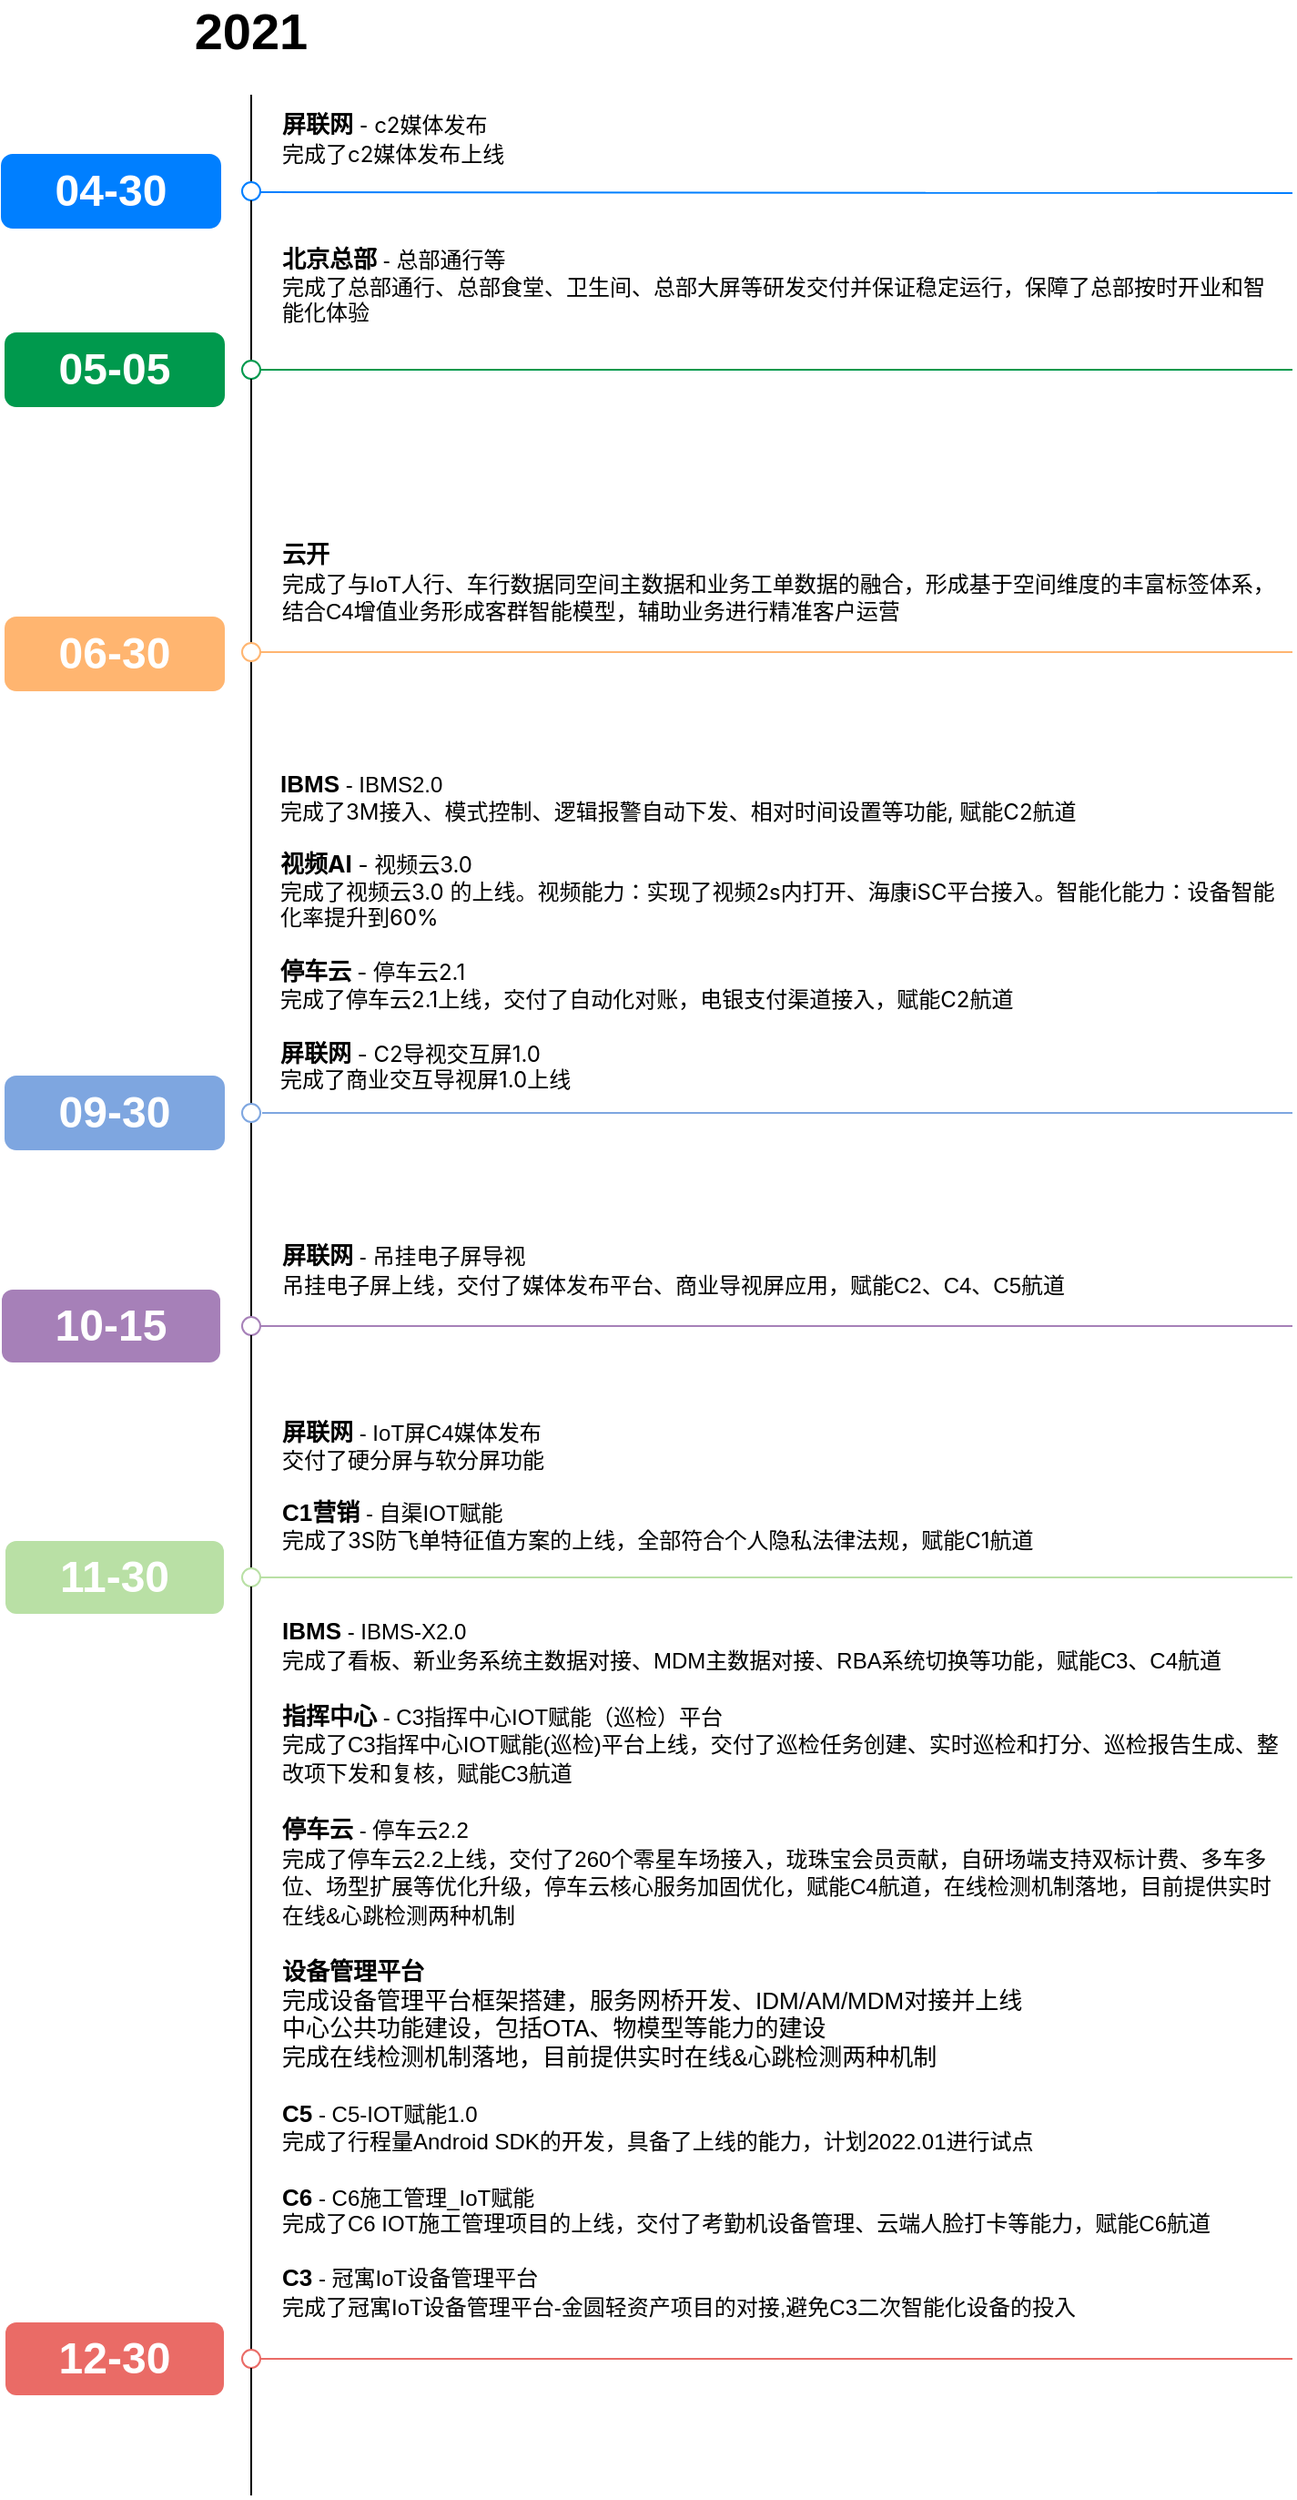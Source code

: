 <mxfile version="16.1.0" type="github">
  <diagram id="bJKuH6u3PxKtflrpn7vO" name="Page-1">
    <mxGraphModel dx="1298" dy="1234" grid="0" gridSize="10" guides="1" tooltips="1" connect="1" arrows="1" fold="1" page="0" pageScale="1" pageWidth="1169" pageHeight="827" math="0" shadow="0">
      <root>
        <mxCell id="0" />
        <mxCell id="1" parent="0" />
        <mxCell id="dGP_ohPCxXcqImTPzsH3-38" value="" style="endArrow=none;html=1;rounded=0;startArrow=none;" edge="1" parent="1" source="dGP_ohPCxXcqImTPzsH3-20" target="dGP_ohPCxXcqImTPzsH3-12">
          <mxGeometry width="50" height="50" relative="1" as="geometry">
            <mxPoint x="397" y="1224" as="sourcePoint" />
            <mxPoint x="397" y="62" as="targetPoint" />
          </mxGeometry>
        </mxCell>
        <mxCell id="dGP_ohPCxXcqImTPzsH3-1" value="" style="endArrow=none;html=1;rounded=0;startArrow=none;" edge="1" parent="1" source="dGP_ohPCxXcqImTPzsH3-2">
          <mxGeometry width="50" height="50" relative="1" as="geometry">
            <mxPoint x="397" y="131" as="sourcePoint" />
            <mxPoint x="397" y="-94" as="targetPoint" />
          </mxGeometry>
        </mxCell>
        <mxCell id="dGP_ohPCxXcqImTPzsH3-2" value="" style="ellipse;whiteSpace=wrap;html=1;aspect=fixed;strokeColor=#007FFF;" vertex="1" parent="1">
          <mxGeometry x="392" y="-46" width="10" height="10" as="geometry" />
        </mxCell>
        <mxCell id="dGP_ohPCxXcqImTPzsH3-3" value="" style="endArrow=none;html=1;rounded=0;startArrow=none;" edge="1" parent="1" source="dGP_ohPCxXcqImTPzsH3-7" target="dGP_ohPCxXcqImTPzsH3-2">
          <mxGeometry width="50" height="50" relative="1" as="geometry">
            <mxPoint x="397" y="328" as="sourcePoint" />
            <mxPoint x="397" y="128" as="targetPoint" />
          </mxGeometry>
        </mxCell>
        <mxCell id="dGP_ohPCxXcqImTPzsH3-4" value="" style="endArrow=none;html=1;rounded=0;fillColor=#1ba1e2;strokeColor=#007FFF;" edge="1" parent="1">
          <mxGeometry width="50" height="50" relative="1" as="geometry">
            <mxPoint x="402" y="-40.5" as="sourcePoint" />
            <mxPoint x="969" y="-40" as="targetPoint" />
          </mxGeometry>
        </mxCell>
        <mxCell id="dGP_ohPCxXcqImTPzsH3-5" value="&lt;font style=&quot;font-size: 24px&quot;&gt;04-30&lt;/font&gt;" style="rounded=1;whiteSpace=wrap;html=1;fontSize=24;fontStyle=1;fillColor=#007FFF;fontColor=#ffffff;strokeColor=#007FFF;" vertex="1" parent="1">
          <mxGeometry x="260" y="-61" width="120" height="40" as="geometry" />
        </mxCell>
        <mxCell id="dGP_ohPCxXcqImTPzsH3-6" value="&lt;font style=&quot;font-size: 13px&quot;&gt;&lt;b&gt;屏联网&lt;/b&gt; -&amp;nbsp;&lt;span style=&quot;font-size: 12px ; font-family: &amp;#34;larkhacksafarifont&amp;#34; , &amp;#34;larkemojifont&amp;#34; , &amp;#34;larkchinesequote&amp;#34; , &amp;#34;blinkmacsystemfont&amp;#34; , &amp;#34;helvetica neue&amp;#34; , &amp;#34;arial&amp;#34; , &amp;#34;segoe ui&amp;#34; , &amp;#34;pingfang sc&amp;#34; , &amp;#34;microsoft yahei&amp;#34; , &amp;#34;hiragino sans gb&amp;#34; , sans-serif , &amp;#34;apple color emoji&amp;#34; , &amp;#34;segoe ui emoji&amp;#34; , &amp;#34;segoe ui symbol&amp;#34; , &amp;#34;noto color emoji&amp;#34;&quot;&gt;c2媒体发布&lt;br&gt;&lt;/span&gt;&lt;span style=&quot;font-family: &amp;#34;larkhacksafarifont&amp;#34; , &amp;#34;larkemojifont&amp;#34; , &amp;#34;larkchinesequote&amp;#34; , &amp;#34;blinkmacsystemfont&amp;#34; , &amp;#34;helvetica neue&amp;#34; , &amp;#34;arial&amp;#34; , &amp;#34;segoe ui&amp;#34; , &amp;#34;pingfang sc&amp;#34; , &amp;#34;microsoft yahei&amp;#34; , &amp;#34;hiragino sans gb&amp;#34; , sans-serif , &amp;#34;apple color emoji&amp;#34; , &amp;#34;segoe ui emoji&amp;#34; , &amp;#34;segoe ui symbol&amp;#34; , &amp;#34;noto color emoji&amp;#34; ; font-size: 12px&quot;&gt;完成了c2媒体发布上线&lt;/span&gt;&lt;span style=&quot;font-size: 12px ; font-family: &amp;#34;larkhacksafarifont&amp;#34; , &amp;#34;larkemojifont&amp;#34; , &amp;#34;larkchinesequote&amp;#34; , &amp;#34;blinkmacsystemfont&amp;#34; , &amp;#34;helvetica neue&amp;#34; , &amp;#34;arial&amp;#34; , &amp;#34;segoe ui&amp;#34; , &amp;#34;pingfang sc&amp;#34; , &amp;#34;microsoft yahei&amp;#34; , &amp;#34;hiragino sans gb&amp;#34; , sans-serif , &amp;#34;apple color emoji&amp;#34; , &amp;#34;segoe ui emoji&amp;#34; , &amp;#34;segoe ui symbol&amp;#34; , &amp;#34;noto color emoji&amp;#34;&quot;&gt;&lt;br&gt;&lt;/span&gt;&lt;/font&gt;" style="text;html=1;strokeColor=none;fillColor=none;align=left;verticalAlign=top;whiteSpace=wrap;rounded=0;" vertex="1" parent="1">
          <mxGeometry x="412" y="-92" width="290" height="40" as="geometry" />
        </mxCell>
        <mxCell id="dGP_ohPCxXcqImTPzsH3-7" value="" style="ellipse;whiteSpace=wrap;html=1;aspect=fixed;strokeColor=#00994D;" vertex="1" parent="1">
          <mxGeometry x="392" y="52" width="10" height="10" as="geometry" />
        </mxCell>
        <mxCell id="dGP_ohPCxXcqImTPzsH3-8" value="" style="endArrow=none;html=1;rounded=0;startArrow=none;" edge="1" parent="1" target="dGP_ohPCxXcqImTPzsH3-7" source="dGP_ohPCxXcqImTPzsH3-12">
          <mxGeometry width="50" height="50" relative="1" as="geometry">
            <mxPoint x="397" y="1224" as="sourcePoint" />
            <mxPoint x="397" y="161" as="targetPoint" />
          </mxGeometry>
        </mxCell>
        <mxCell id="dGP_ohPCxXcqImTPzsH3-9" value="" style="endArrow=none;html=1;rounded=0;strokeColor=#00994D;" edge="1" parent="1">
          <mxGeometry width="50" height="50" relative="1" as="geometry">
            <mxPoint x="402" y="57" as="sourcePoint" />
            <mxPoint x="969" y="57" as="targetPoint" />
          </mxGeometry>
        </mxCell>
        <mxCell id="dGP_ohPCxXcqImTPzsH3-10" value="05-05" style="rounded=1;whiteSpace=wrap;html=1;fontSize=24;fontStyle=1;strokeColor=#00994D;fillColor=#00994D;fontColor=#FFFFFF;" vertex="1" parent="1">
          <mxGeometry x="262" y="37" width="120" height="40" as="geometry" />
        </mxCell>
        <mxCell id="dGP_ohPCxXcqImTPzsH3-11" value="&lt;font style=&quot;font-size: 12px&quot;&gt;&lt;b style=&quot;font-size: 13px&quot;&gt;北京总部&lt;/b&gt;&lt;font style=&quot;font-size: 12px&quot;&gt; - &lt;font style=&quot;font-size: 12px&quot;&gt;总部通行等&lt;/font&gt;&lt;br&gt;&lt;/font&gt;&lt;/font&gt;&lt;div id=&quot;_rWEobG3h&quot; class=&quot;editor-block text-block block-align-center hover focused&quot;&gt;&lt;div class=&quot;block-content text-element&quot;&gt;&lt;span class=&quot;&quot; style=&quot;font-family: &amp;#34;larkhacksafarifont&amp;#34; , &amp;#34;larkemojifont&amp;#34; , &amp;#34;larkchinesequote&amp;#34; , &amp;#34;blinkmacsystemfont&amp;#34; , &amp;#34;helvetica neue&amp;#34; , &amp;#34;arial&amp;#34; , &amp;#34;segoe ui&amp;#34; , &amp;#34;pingfang sc&amp;#34; , &amp;#34;microsoft yahei&amp;#34; , &amp;#34;hiragino sans gb&amp;#34; , sans-serif , &amp;#34;apple color emoji&amp;#34; , &amp;#34;segoe ui emoji&amp;#34; , &amp;#34;segoe ui symbol&amp;#34; , &amp;#34;noto color emoji&amp;#34;&quot;&gt;&lt;font style=&quot;font-size: 12px&quot;&gt;&lt;div id=&quot;_omE1CHAQ&quot; class=&quot;editor-block text-block focused hover&quot;&gt;&lt;div class=&quot;block-content text-element&quot;&gt;&lt;span&gt;完成了总部通行、总部食堂、卫生间、总部大屏等研发交付并保证稳定运行，保障了总部按时开业和智能化体验&lt;/span&gt;&lt;br&gt;&lt;/div&gt;&lt;/div&gt;&lt;/font&gt;&lt;/span&gt;&lt;/div&gt;&lt;/div&gt;" style="text;html=1;strokeColor=none;fillColor=none;align=left;verticalAlign=top;whiteSpace=wrap;rounded=0;" vertex="1" parent="1">
          <mxGeometry x="412" y="-18" width="551" height="70" as="geometry" />
        </mxCell>
        <mxCell id="dGP_ohPCxXcqImTPzsH3-13" value="" style="endArrow=none;html=1;rounded=0;entryX=0;entryY=0.5;entryDx=0;entryDy=0;strokeColor=#FFB570;" edge="1" parent="1" target="dGP_ohPCxXcqImTPzsH3-12">
          <mxGeometry width="50" height="50" relative="1" as="geometry">
            <mxPoint x="969" y="212" as="sourcePoint" />
            <mxPoint x="377" y="276" as="targetPoint" />
          </mxGeometry>
        </mxCell>
        <mxCell id="dGP_ohPCxXcqImTPzsH3-14" value="06-30" style="rounded=1;whiteSpace=wrap;html=1;fontSize=24;fontStyle=1;strokeColor=#FFB570;fillColor=#FFB570;fontColor=#FFFFFF;" vertex="1" parent="1">
          <mxGeometry x="262" y="193" width="120" height="40" as="geometry" />
        </mxCell>
        <mxCell id="dGP_ohPCxXcqImTPzsH3-15" value="&lt;font style=&quot;font-size: 13px&quot;&gt;&lt;b&gt;云开&lt;br&gt;&lt;/b&gt;&lt;div id=&quot;_cfNobIR1&quot; class=&quot;editor-block text-block focused hover&quot;&gt;&lt;div class=&quot;block-content text-element&quot;&gt;&lt;span class=&quot;&quot; style=&quot;font-size: 12px&quot;&gt;完成了与IoT人行、车行数据同空间主数据和业务工单数据的融合，形成基于空间维度的丰富标签体系，结合C4增值业务形成客群智能模型，辅助业务进行精准客户运营&lt;/span&gt;&lt;/div&gt;&lt;/div&gt;&lt;/font&gt;" style="text;html=1;strokeColor=none;fillColor=none;align=left;verticalAlign=top;whiteSpace=wrap;rounded=0;" vertex="1" parent="1">
          <mxGeometry x="412" y="144" width="553" height="57" as="geometry" />
        </mxCell>
        <mxCell id="dGP_ohPCxXcqImTPzsH3-16" value="" style="ellipse;whiteSpace=wrap;html=1;aspect=fixed;strokeColor=#7EA6E0;" vertex="1" parent="1">
          <mxGeometry x="392" y="460" width="10" height="10" as="geometry" />
        </mxCell>
        <mxCell id="dGP_ohPCxXcqImTPzsH3-17" value="" style="endArrow=none;html=1;rounded=0;strokeColor=#7EA6E0;" edge="1" parent="1">
          <mxGeometry width="50" height="50" relative="1" as="geometry">
            <mxPoint x="403" y="465" as="sourcePoint" />
            <mxPoint x="969" y="465" as="targetPoint" />
          </mxGeometry>
        </mxCell>
        <mxCell id="dGP_ohPCxXcqImTPzsH3-18" value="09-30" style="rounded=1;whiteSpace=wrap;html=1;fontSize=24;fontStyle=1;strokeColor=#7EA6E0;fillColor=#7EA6E0;fontColor=#FFFFFF;" vertex="1" parent="1">
          <mxGeometry x="262" y="445" width="120" height="40" as="geometry" />
        </mxCell>
        <mxCell id="dGP_ohPCxXcqImTPzsH3-19" value="&lt;font&gt;&lt;font style=&quot;font-size: 13px&quot;&gt;&lt;b&gt;IBMS&lt;/b&gt;&lt;/font&gt;&lt;font style=&quot;font-size: 12px&quot;&gt; - IBMS2.0&lt;br&gt;&lt;/font&gt;&lt;/font&gt;&lt;div id=&quot;_rWEobG3h&quot; class=&quot;editor-block text-block block-align-center hover focused&quot;&gt;&lt;div class=&quot;block-content text-element&quot;&gt;&lt;span class=&quot;&quot;&gt;&lt;font&gt;&lt;div id=&quot;_omE1CHAQ&quot; class=&quot;editor-block text-block focused hover&quot;&gt;&lt;div class=&quot;block-content text-element&quot;&gt;&lt;div id=&quot;_SmjxxDcZ&quot; class=&quot;editor-block text-block focused hover&quot;&gt;&lt;div class=&quot;block-content text-element&quot; style=&quot;font-family: &amp;#34;larkhacksafarifont&amp;#34; , &amp;#34;larkemojifont&amp;#34; , &amp;#34;larkchinesequote&amp;#34; , &amp;#34;blinkmacsystemfont&amp;#34; , &amp;#34;helvetica neue&amp;#34; , &amp;#34;arial&amp;#34; , &amp;#34;segoe ui&amp;#34; , &amp;#34;pingfang sc&amp;#34; , &amp;#34;microsoft yahei&amp;#34; , &amp;#34;hiragino sans gb&amp;#34; , sans-serif , &amp;#34;apple color emoji&amp;#34; , &amp;#34;segoe ui emoji&amp;#34; , &amp;#34;segoe ui symbol&amp;#34; , &amp;#34;noto color emoji&amp;#34; ; font-size: 12px&quot;&gt;&lt;span class=&quot;&quot; style=&quot;font-family: &amp;#34;larkhacksafarifont&amp;#34; , &amp;#34;larkemojifont&amp;#34; , &amp;#34;larkchinesequote&amp;#34; , &amp;#34;blinkmacsystemfont&amp;#34; , &amp;#34;helvetica neue&amp;#34; , &amp;#34;arial&amp;#34; , &amp;#34;segoe ui&amp;#34; , &amp;#34;pingfang sc&amp;#34; , &amp;#34;microsoft yahei&amp;#34; , &amp;#34;hiragino sans gb&amp;#34; , sans-serif , &amp;#34;apple color emoji&amp;#34; , &amp;#34;segoe ui emoji&amp;#34; , &amp;#34;segoe ui symbol&amp;#34; , &amp;#34;noto color emoji&amp;#34;&quot;&gt;完成了3M接入&lt;/span&gt;&lt;span class=&quot;&quot;&gt;、&lt;/span&gt;&lt;span class=&quot;&quot; style=&quot;font-family: &amp;#34;larkhacksafarifont&amp;#34; , &amp;#34;larkemojifont&amp;#34; , &amp;#34;larkchinesequote&amp;#34; , &amp;#34;blinkmacsystemfont&amp;#34; , &amp;#34;helvetica neue&amp;#34; , &amp;#34;arial&amp;#34; , &amp;#34;segoe ui&amp;#34; , &amp;#34;pingfang sc&amp;#34; , &amp;#34;microsoft yahei&amp;#34; , &amp;#34;hiragino sans gb&amp;#34; , sans-serif , &amp;#34;apple color emoji&amp;#34; , &amp;#34;segoe ui emoji&amp;#34; , &amp;#34;segoe ui symbol&amp;#34; , &amp;#34;noto color emoji&amp;#34;&quot;&gt;模式控制&lt;/span&gt;&lt;span class=&quot;&quot;&gt;、&lt;/span&gt;&lt;span class=&quot;&quot; style=&quot;font-family: &amp;#34;larkhacksafarifont&amp;#34; , &amp;#34;larkemojifont&amp;#34; , &amp;#34;larkchinesequote&amp;#34; , &amp;#34;blinkmacsystemfont&amp;#34; , &amp;#34;helvetica neue&amp;#34; , &amp;#34;arial&amp;#34; , &amp;#34;segoe ui&amp;#34; , &amp;#34;pingfang sc&amp;#34; , &amp;#34;microsoft yahei&amp;#34; , &amp;#34;hiragino sans gb&amp;#34; , sans-serif , &amp;#34;apple color emoji&amp;#34; , &amp;#34;segoe ui emoji&amp;#34; , &amp;#34;segoe ui symbol&amp;#34; , &amp;#34;noto color emoji&amp;#34;&quot;&gt;逻辑报警自动下发&lt;/span&gt;&lt;span class=&quot;&quot;&gt;、&lt;/span&gt;&lt;span class=&quot;&quot; style=&quot;font-family: &amp;#34;larkhacksafarifont&amp;#34; , &amp;#34;larkemojifont&amp;#34; , &amp;#34;larkchinesequote&amp;#34; , &amp;#34;blinkmacsystemfont&amp;#34; , &amp;#34;helvetica neue&amp;#34; , &amp;#34;arial&amp;#34; , &amp;#34;segoe ui&amp;#34; , &amp;#34;pingfang sc&amp;#34; , &amp;#34;microsoft yahei&amp;#34; , &amp;#34;hiragino sans gb&amp;#34; , sans-serif , &amp;#34;apple color emoji&amp;#34; , &amp;#34;segoe ui emoji&amp;#34; , &amp;#34;segoe ui symbol&amp;#34; , &amp;#34;noto color emoji&amp;#34;&quot;&gt;相对时间设置等功能, 赋能C2航道&lt;/span&gt;&lt;/div&gt;&lt;div class=&quot;block-content text-element&quot; style=&quot;font-family: &amp;#34;larkhacksafarifont&amp;#34; , &amp;#34;larkemojifont&amp;#34; , &amp;#34;larkchinesequote&amp;#34; , &amp;#34;blinkmacsystemfont&amp;#34; , &amp;#34;helvetica neue&amp;#34; , &amp;#34;arial&amp;#34; , &amp;#34;segoe ui&amp;#34; , &amp;#34;pingfang sc&amp;#34; , &amp;#34;microsoft yahei&amp;#34; , &amp;#34;hiragino sans gb&amp;#34; , sans-serif , &amp;#34;apple color emoji&amp;#34; , &amp;#34;segoe ui emoji&amp;#34; , &amp;#34;segoe ui symbol&amp;#34; , &amp;#34;noto color emoji&amp;#34; ; font-size: 12px&quot;&gt;&lt;span class=&quot;&quot; style=&quot;font-family: &amp;#34;larkhacksafarifont&amp;#34; , &amp;#34;larkemojifont&amp;#34; , &amp;#34;larkchinesequote&amp;#34; , &amp;#34;blinkmacsystemfont&amp;#34; , &amp;#34;helvetica neue&amp;#34; , &amp;#34;arial&amp;#34; , &amp;#34;segoe ui&amp;#34; , &amp;#34;pingfang sc&amp;#34; , &amp;#34;microsoft yahei&amp;#34; , &amp;#34;hiragino sans gb&amp;#34; , sans-serif , &amp;#34;apple color emoji&amp;#34; , &amp;#34;segoe ui emoji&amp;#34; , &amp;#34;segoe ui symbol&amp;#34; , &amp;#34;noto color emoji&amp;#34;&quot;&gt;&lt;br&gt;&lt;/span&gt;&lt;/div&gt;&lt;div class=&quot;block-content text-element&quot; style=&quot;font-family: &amp;#34;larkhacksafarifont&amp;#34; , &amp;#34;larkemojifont&amp;#34; , &amp;#34;larkchinesequote&amp;#34; , &amp;#34;blinkmacsystemfont&amp;#34; , &amp;#34;helvetica neue&amp;#34; , &amp;#34;arial&amp;#34; , &amp;#34;segoe ui&amp;#34; , &amp;#34;pingfang sc&amp;#34; , &amp;#34;microsoft yahei&amp;#34; , &amp;#34;hiragino sans gb&amp;#34; , sans-serif , &amp;#34;apple color emoji&amp;#34; , &amp;#34;segoe ui emoji&amp;#34; , &amp;#34;segoe ui symbol&amp;#34; , &amp;#34;noto color emoji&amp;#34;&quot;&gt;&lt;span class=&quot;&quot; style=&quot;font-family: &amp;#34;larkhacksafarifont&amp;#34; , &amp;#34;larkemojifont&amp;#34; , &amp;#34;larkchinesequote&amp;#34; , &amp;#34;blinkmacsystemfont&amp;#34; , &amp;#34;helvetica neue&amp;#34; , &amp;#34;arial&amp;#34; , &amp;#34;segoe ui&amp;#34; , &amp;#34;pingfang sc&amp;#34; , &amp;#34;microsoft yahei&amp;#34; , &amp;#34;hiragino sans gb&amp;#34; , sans-serif , &amp;#34;apple color emoji&amp;#34; , &amp;#34;segoe ui emoji&amp;#34; , &amp;#34;segoe ui symbol&amp;#34; , &amp;#34;noto color emoji&amp;#34;&quot;&gt;&lt;b&gt;&lt;font style=&quot;font-size: 13px&quot;&gt;视频AI&lt;/font&gt;&lt;/b&gt; - 视频云3.0&lt;/span&gt;&lt;/div&gt;&lt;div class=&quot;block-content text-element&quot;&gt;&lt;span class=&quot;&quot;&gt;&lt;div id=&quot;_ofBOjhDm&quot; class=&quot;editor-block text-block hover focused&quot;&gt;&lt;div class=&quot;block-content text-element&quot; style=&quot;font-family: &amp;#34;larkhacksafarifont&amp;#34; , &amp;#34;larkemojifont&amp;#34; , &amp;#34;larkchinesequote&amp;#34; , &amp;#34;blinkmacsystemfont&amp;#34; , &amp;#34;helvetica neue&amp;#34; , &amp;#34;arial&amp;#34; , &amp;#34;segoe ui&amp;#34; , &amp;#34;pingfang sc&amp;#34; , &amp;#34;microsoft yahei&amp;#34; , &amp;#34;hiragino sans gb&amp;#34; , sans-serif , &amp;#34;apple color emoji&amp;#34; , &amp;#34;segoe ui emoji&amp;#34; , &amp;#34;segoe ui symbol&amp;#34; , &amp;#34;noto color emoji&amp;#34; ; font-size: 12px&quot;&gt;&lt;span class=&quot;&quot;&gt;完成了视频云3.0 的上线。视频能力：实现了视频2s内打开、海康iSC平台接入。智能化能力：设备智能化率提升到60%&lt;/span&gt;&lt;/div&gt;&lt;div class=&quot;block-content text-element&quot; style=&quot;font-family: &amp;#34;larkhacksafarifont&amp;#34; , &amp;#34;larkemojifont&amp;#34; , &amp;#34;larkchinesequote&amp;#34; , &amp;#34;blinkmacsystemfont&amp;#34; , &amp;#34;helvetica neue&amp;#34; , &amp;#34;arial&amp;#34; , &amp;#34;segoe ui&amp;#34; , &amp;#34;pingfang sc&amp;#34; , &amp;#34;microsoft yahei&amp;#34; , &amp;#34;hiragino sans gb&amp;#34; , sans-serif , &amp;#34;apple color emoji&amp;#34; , &amp;#34;segoe ui emoji&amp;#34; , &amp;#34;segoe ui symbol&amp;#34; , &amp;#34;noto color emoji&amp;#34; ; font-size: 12px&quot;&gt;&lt;span class=&quot;&quot;&gt;&lt;br&gt;&lt;/span&gt;&lt;/div&gt;&lt;div class=&quot;block-content text-element&quot; style=&quot;font-family: &amp;#34;larkhacksafarifont&amp;#34; , &amp;#34;larkemojifont&amp;#34; , &amp;#34;larkchinesequote&amp;#34; , &amp;#34;blinkmacsystemfont&amp;#34; , &amp;#34;helvetica neue&amp;#34; , &amp;#34;arial&amp;#34; , &amp;#34;segoe ui&amp;#34; , &amp;#34;pingfang sc&amp;#34; , &amp;#34;microsoft yahei&amp;#34; , &amp;#34;hiragino sans gb&amp;#34; , sans-serif , &amp;#34;apple color emoji&amp;#34; , &amp;#34;segoe ui emoji&amp;#34; , &amp;#34;segoe ui symbol&amp;#34; , &amp;#34;noto color emoji&amp;#34;&quot;&gt;&lt;span class=&quot;&quot;&gt;&lt;b&gt;&lt;font style=&quot;font-size: 13px&quot;&gt;停车云 &lt;/font&gt;&lt;/b&gt;- 停车云2.1&lt;/span&gt;&lt;/div&gt;&lt;div class=&quot;block-content text-element&quot;&gt;&lt;span class=&quot;&quot;&gt;&lt;div id=&quot;_CQt7VIIn&quot; class=&quot;editor-block text-block hover focused&quot;&gt;&lt;div class=&quot;block-content text-element&quot; style=&quot;font-family: &amp;#34;larkhacksafarifont&amp;#34; , &amp;#34;larkemojifont&amp;#34; , &amp;#34;larkchinesequote&amp;#34; , &amp;#34;blinkmacsystemfont&amp;#34; , &amp;#34;helvetica neue&amp;#34; , &amp;#34;arial&amp;#34; , &amp;#34;segoe ui&amp;#34; , &amp;#34;pingfang sc&amp;#34; , &amp;#34;microsoft yahei&amp;#34; , &amp;#34;hiragino sans gb&amp;#34; , sans-serif , &amp;#34;apple color emoji&amp;#34; , &amp;#34;segoe ui emoji&amp;#34; , &amp;#34;segoe ui symbol&amp;#34; , &amp;#34;noto color emoji&amp;#34; ; font-size: 12px&quot;&gt;&lt;span class=&quot;&quot;&gt;完成了停车云2.1上线，交付了自动化对账，电银支付渠道接入，赋能C2航道&lt;/span&gt;&lt;/div&gt;&lt;div class=&quot;block-content text-element&quot; style=&quot;font-family: &amp;#34;larkhacksafarifont&amp;#34; , &amp;#34;larkemojifont&amp;#34; , &amp;#34;larkchinesequote&amp;#34; , &amp;#34;blinkmacsystemfont&amp;#34; , &amp;#34;helvetica neue&amp;#34; , &amp;#34;arial&amp;#34; , &amp;#34;segoe ui&amp;#34; , &amp;#34;pingfang sc&amp;#34; , &amp;#34;microsoft yahei&amp;#34; , &amp;#34;hiragino sans gb&amp;#34; , sans-serif , &amp;#34;apple color emoji&amp;#34; , &amp;#34;segoe ui emoji&amp;#34; , &amp;#34;segoe ui symbol&amp;#34; , &amp;#34;noto color emoji&amp;#34; ; font-size: 12px&quot;&gt;&lt;span class=&quot;&quot;&gt;&lt;br&gt;&lt;/span&gt;&lt;/div&gt;&lt;div class=&quot;block-content text-element&quot; style=&quot;font-family: &amp;#34;larkhacksafarifont&amp;#34; , &amp;#34;larkemojifont&amp;#34; , &amp;#34;larkchinesequote&amp;#34; , &amp;#34;blinkmacsystemfont&amp;#34; , &amp;#34;helvetica neue&amp;#34; , &amp;#34;arial&amp;#34; , &amp;#34;segoe ui&amp;#34; , &amp;#34;pingfang sc&amp;#34; , &amp;#34;microsoft yahei&amp;#34; , &amp;#34;hiragino sans gb&amp;#34; , sans-serif , &amp;#34;apple color emoji&amp;#34; , &amp;#34;segoe ui emoji&amp;#34; , &amp;#34;segoe ui symbol&amp;#34; , &amp;#34;noto color emoji&amp;#34;&quot;&gt;&lt;span class=&quot;&quot;&gt;&lt;b&gt;&lt;font style=&quot;font-size: 13px&quot;&gt;屏联网&lt;/font&gt;&lt;/b&gt; -&amp;nbsp;C2导视交互屏1.0&lt;/span&gt;&lt;/div&gt;&lt;div class=&quot;block-content text-element&quot;&gt;&lt;span class=&quot;&quot;&gt;&lt;font face=&quot;larkhacksafarifont, larkemojifont, larkchinesequote, blinkmacsystemfont, helvetica neue, arial, segoe ui, pingfang sc, microsoft yahei, hiragino sans gb, sans-serif, apple color emoji, segoe ui emoji, segoe ui symbol, noto color emoji&quot;&gt;完成了商业交互导视屏1.0上线&lt;/font&gt;&lt;br&gt;&lt;/span&gt;&lt;/div&gt;&lt;/div&gt;&lt;/span&gt;&lt;/div&gt;&lt;/div&gt;&lt;/span&gt;&lt;/div&gt;&lt;/div&gt;&lt;/div&gt;&lt;/div&gt;&lt;/font&gt;&lt;/span&gt;&lt;/div&gt;&lt;/div&gt;" style="text;html=1;strokeColor=none;fillColor=none;align=left;verticalAlign=top;whiteSpace=wrap;rounded=0;" vertex="1" parent="1">
          <mxGeometry x="411" y="270" width="555" height="187" as="geometry" />
        </mxCell>
        <mxCell id="dGP_ohPCxXcqImTPzsH3-21" value="" style="endArrow=none;html=1;rounded=0;entryX=0;entryY=0.5;entryDx=0;entryDy=0;strokeColor=#A680B8;" edge="1" parent="1" target="dGP_ohPCxXcqImTPzsH3-20">
          <mxGeometry width="50" height="50" relative="1" as="geometry">
            <mxPoint x="969" y="582" as="sourcePoint" />
            <mxPoint x="377" y="523" as="targetPoint" />
          </mxGeometry>
        </mxCell>
        <mxCell id="dGP_ohPCxXcqImTPzsH3-22" value="10-15" style="rounded=1;whiteSpace=wrap;html=1;fontSize=24;fontStyle=1;strokeColor=none;fillColor=#A680B8;fontColor=#FFFFFF;" vertex="1" parent="1">
          <mxGeometry x="260" y="562" width="120" height="40" as="geometry" />
        </mxCell>
        <mxCell id="dGP_ohPCxXcqImTPzsH3-23" value="&lt;font&gt;&lt;b&gt;&lt;font style=&quot;font-size: 13px&quot;&gt;屏联网&lt;/font&gt;&lt;/b&gt; - &lt;span style=&quot;font-size: 12px&quot;&gt;吊挂电子屏导视&lt;/span&gt;&lt;br&gt;&lt;div id=&quot;_cfNobIR1&quot; class=&quot;editor-block text-block focused hover&quot; style=&quot;font-size: 13px&quot;&gt;&lt;div class=&quot;block-content text-element&quot;&gt;&lt;span class=&quot;&quot; style=&quot;font-size: 12px&quot;&gt;吊挂电子屏上线，交付了媒体发布平台、商业导视屏应用，赋能C2、C4、C5航道&lt;/span&gt;&lt;/div&gt;&lt;/div&gt;&lt;/font&gt;" style="text;html=1;strokeColor=none;fillColor=none;align=left;verticalAlign=top;whiteSpace=wrap;rounded=0;" vertex="1" parent="1">
          <mxGeometry x="412" y="529" width="435" height="44" as="geometry" />
        </mxCell>
        <mxCell id="dGP_ohPCxXcqImTPzsH3-25" value="" style="endArrow=none;html=1;rounded=0;strokeColor=#B9E0A5;" edge="1" parent="1">
          <mxGeometry width="50" height="50" relative="1" as="geometry">
            <mxPoint x="402" y="720" as="sourcePoint" />
            <mxPoint x="969" y="720" as="targetPoint" />
          </mxGeometry>
        </mxCell>
        <mxCell id="dGP_ohPCxXcqImTPzsH3-26" value="11-30" style="rounded=1;whiteSpace=wrap;html=1;fontSize=24;fontStyle=1;strokeColor=none;fillColor=#B9E0A5;fontColor=#FFFFFF;" vertex="1" parent="1">
          <mxGeometry x="262" y="700" width="120" height="40" as="geometry" />
        </mxCell>
        <mxCell id="dGP_ohPCxXcqImTPzsH3-27" value="&lt;font&gt;&lt;font style=&quot;font-size: 13px&quot;&gt;&lt;b&gt;屏联网&lt;/b&gt;&lt;/font&gt;&lt;font style=&quot;font-size: 12px&quot;&gt;&amp;nbsp;-&amp;nbsp;IoT屏C4媒体发布&lt;br&gt;&lt;/font&gt;&lt;/font&gt;&lt;div id=&quot;_rWEobG3h&quot; class=&quot;editor-block text-block block-align-center hover focused&quot;&gt;&lt;div class=&quot;block-content text-element&quot;&gt;&lt;span class=&quot;&quot; style=&quot;font-family: &amp;#34;larkhacksafarifont&amp;#34; , &amp;#34;larkemojifont&amp;#34; , &amp;#34;larkchinesequote&amp;#34; , &amp;#34;blinkmacsystemfont&amp;#34; , &amp;#34;helvetica neue&amp;#34; , &amp;#34;arial&amp;#34; , &amp;#34;segoe ui&amp;#34; , &amp;#34;pingfang sc&amp;#34; , &amp;#34;microsoft yahei&amp;#34; , &amp;#34;hiragino sans gb&amp;#34; , sans-serif , &amp;#34;apple color emoji&amp;#34; , &amp;#34;segoe ui emoji&amp;#34; , &amp;#34;segoe ui symbol&amp;#34; , &amp;#34;noto color emoji&amp;#34;&quot;&gt;&lt;font&gt;&lt;div id=&quot;_omE1CHAQ&quot; class=&quot;editor-block text-block focused hover&quot;&gt;&lt;div class=&quot;block-content text-element&quot;&gt;&lt;div id=&quot;_IHgIGYwM&quot; class=&quot;editor-block text-block focused hover&quot;&gt;&lt;div class=&quot;block-content text-element&quot; style=&quot;font-size: 12px&quot;&gt;&lt;span class=&quot;&quot; style=&quot;font-family: &amp;#34;larkhacksafarifont&amp;#34; , &amp;#34;larkemojifont&amp;#34; , &amp;#34;larkchinesequote&amp;#34; , &amp;#34;blinkmacsystemfont&amp;#34; , &amp;#34;helvetica neue&amp;#34; , &amp;#34;arial&amp;#34; , &amp;#34;segoe ui&amp;#34; , &amp;#34;pingfang sc&amp;#34; , &amp;#34;microsoft yahei&amp;#34; , &amp;#34;hiragino sans gb&amp;#34; , sans-serif , &amp;#34;apple color emoji&amp;#34; , &amp;#34;segoe ui emoji&amp;#34; , &amp;#34;segoe ui symbol&amp;#34; , &amp;#34;noto color emoji&amp;#34;&quot;&gt;交付了硬分屏与软分屏功能&lt;/span&gt;&lt;/div&gt;&lt;div class=&quot;block-content text-element&quot; style=&quot;font-size: 12px&quot;&gt;&lt;span class=&quot;&quot; style=&quot;font-family: &amp;#34;larkhacksafarifont&amp;#34; , &amp;#34;larkemojifont&amp;#34; , &amp;#34;larkchinesequote&amp;#34; , &amp;#34;blinkmacsystemfont&amp;#34; , &amp;#34;helvetica neue&amp;#34; , &amp;#34;arial&amp;#34; , &amp;#34;segoe ui&amp;#34; , &amp;#34;pingfang sc&amp;#34; , &amp;#34;microsoft yahei&amp;#34; , &amp;#34;hiragino sans gb&amp;#34; , sans-serif , &amp;#34;apple color emoji&amp;#34; , &amp;#34;segoe ui emoji&amp;#34; , &amp;#34;segoe ui symbol&amp;#34; , &amp;#34;noto color emoji&amp;#34;&quot;&gt;&lt;br&gt;&lt;/span&gt;&lt;/div&gt;&lt;div class=&quot;block-content text-element&quot;&gt;&lt;span class=&quot;&quot; style=&quot;font-family: &amp;#34;larkhacksafarifont&amp;#34; , &amp;#34;larkemojifont&amp;#34; , &amp;#34;larkchinesequote&amp;#34; , &amp;#34;blinkmacsystemfont&amp;#34; , &amp;#34;helvetica neue&amp;#34; , &amp;#34;arial&amp;#34; , &amp;#34;segoe ui&amp;#34; , &amp;#34;pingfang sc&amp;#34; , &amp;#34;microsoft yahei&amp;#34; , &amp;#34;hiragino sans gb&amp;#34; , sans-serif , &amp;#34;apple color emoji&amp;#34; , &amp;#34;segoe ui emoji&amp;#34; , &amp;#34;segoe ui symbol&amp;#34; , &amp;#34;noto color emoji&amp;#34;&quot;&gt;&lt;font style=&quot;font-family: &amp;#34;helvetica&amp;#34;&quot;&gt;&lt;span style=&quot;font-size: 13px&quot;&gt;&lt;b&gt;C1营销&lt;/b&gt;&lt;/span&gt; -&amp;nbsp;自渠IOT赋能&lt;br&gt;&lt;/font&gt;&lt;div id=&quot;_rWEobG3h&quot; class=&quot;editor-block text-block block-align-center hover focused&quot; style=&quot;font-size: 12px ; font-family: &amp;#34;helvetica&amp;#34;&quot;&gt;&lt;div class=&quot;block-content text-element&quot;&gt;&lt;span class=&quot;&quot; style=&quot;font-family: &amp;#34;larkhacksafarifont&amp;#34; , &amp;#34;larkemojifont&amp;#34; , &amp;#34;larkchinesequote&amp;#34; , &amp;#34;blinkmacsystemfont&amp;#34; , &amp;#34;helvetica neue&amp;#34; , &amp;#34;arial&amp;#34; , &amp;#34;segoe ui&amp;#34; , &amp;#34;pingfang sc&amp;#34; , &amp;#34;microsoft yahei&amp;#34; , &amp;#34;hiragino sans gb&amp;#34; , sans-serif , &amp;#34;apple color emoji&amp;#34; , &amp;#34;segoe ui emoji&amp;#34; , &amp;#34;segoe ui symbol&amp;#34; , &amp;#34;noto color emoji&amp;#34;&quot;&gt;&lt;div id=&quot;_omE1CHAQ&quot; class=&quot;editor-block text-block focused hover&quot;&gt;&lt;div class=&quot;block-content text-element&quot;&gt;&lt;div id=&quot;_IHgIGYwM&quot; class=&quot;editor-block text-block focused hover&quot;&gt;&lt;div class=&quot;block-content text-element&quot;&gt;&lt;span class=&quot;&quot;&gt;完成了3S防飞单特征值方案的上线，全部符合个人隐私法律法规，赋能C1航道&lt;/span&gt;&lt;/div&gt;&lt;/div&gt;&lt;/div&gt;&lt;/div&gt;&lt;/span&gt;&lt;/div&gt;&lt;/div&gt;&lt;/span&gt;&lt;/div&gt;&lt;/div&gt;&lt;/div&gt;&lt;/div&gt;&lt;/font&gt;&lt;/span&gt;&lt;/div&gt;&lt;/div&gt;" style="text;html=1;strokeColor=none;fillColor=none;align=left;verticalAlign=top;whiteSpace=wrap;rounded=0;" vertex="1" parent="1">
          <mxGeometry x="412" y="626" width="422" height="95" as="geometry" />
        </mxCell>
        <mxCell id="dGP_ohPCxXcqImTPzsH3-29" value="" style="endArrow=none;html=1;rounded=0;entryX=0;entryY=0.5;entryDx=0;entryDy=0;strokeColor=#EA6B66;" edge="1" parent="1" target="dGP_ohPCxXcqImTPzsH3-28">
          <mxGeometry width="50" height="50" relative="1" as="geometry">
            <mxPoint x="969" y="1149" as="sourcePoint" />
            <mxPoint x="377" y="1099" as="targetPoint" />
          </mxGeometry>
        </mxCell>
        <mxCell id="dGP_ohPCxXcqImTPzsH3-30" value="12-30" style="rounded=1;whiteSpace=wrap;html=1;strokeColor=none;fillColor=#EA6B66;fontColor=#FFFFFF;fontStyle=1;fontSize=24;" vertex="1" parent="1">
          <mxGeometry x="262" y="1129" width="120" height="40" as="geometry" />
        </mxCell>
        <mxCell id="dGP_ohPCxXcqImTPzsH3-31" value="&lt;font&gt;&lt;span style=&quot;font-size: 13px&quot;&gt;&lt;b&gt;IBMS&lt;/b&gt;&lt;/span&gt; - IBMS-X2.0&lt;br&gt;&lt;div id=&quot;_cfNobIR1&quot; class=&quot;editor-block text-block focused hover&quot;&gt;&lt;div class=&quot;block-content text-element&quot; style=&quot;font-size: 13px&quot;&gt;&lt;span class=&quot;&quot; style=&quot;font-size: 12px&quot;&gt;完成了看板、新业务系统主数据对接、MDM主数据对接、RBA系统切换等功能，赋能C3、C4航道&lt;/span&gt;&lt;/div&gt;&lt;div class=&quot;block-content text-element&quot; style=&quot;font-size: 13px&quot;&gt;&lt;span class=&quot;&quot; style=&quot;font-size: 12px&quot;&gt;&lt;br&gt;&lt;/span&gt;&lt;/div&gt;&lt;div class=&quot;block-content text-element&quot;&gt;&lt;span class=&quot;&quot; style=&quot;font-size: 13px&quot;&gt;&lt;b&gt;指挥中心&lt;/b&gt;&lt;/span&gt;&lt;span class=&quot;&quot;&gt; - C3指挥中心IOT赋能（巡检）平台&lt;br&gt;&lt;div id=&quot;_cfNobIR1&quot; class=&quot;editor-block text-block focused hover&quot;&gt;&lt;div class=&quot;block-content text-element&quot; style=&quot;font-size: 13px&quot;&gt;&lt;span class=&quot;&quot; style=&quot;font-size: 12px&quot;&gt;完成了C3指挥中心IOT赋能(巡检)平台上线，交付了巡检任务创建、实时巡检和打分、巡检报告生成、整改项下发和复核，赋能C3航道&lt;/span&gt;&lt;/div&gt;&lt;div class=&quot;block-content text-element&quot; style=&quot;font-size: 13px&quot;&gt;&lt;span class=&quot;&quot; style=&quot;font-size: 12px&quot;&gt;&lt;br&gt;&lt;/span&gt;&lt;/div&gt;&lt;div class=&quot;block-content text-element&quot;&gt;&lt;span class=&quot;&quot; style=&quot;font-size: 13px&quot;&gt;&lt;b&gt;停车云&lt;/b&gt;&lt;/span&gt;&lt;span class=&quot;&quot;&gt; - 停车云2.2&lt;br&gt;&lt;div id=&quot;_cfNobIR1&quot; class=&quot;editor-block text-block focused hover&quot;&gt;&lt;div class=&quot;block-content text-element&quot; style=&quot;font-size: 13px&quot;&gt;&lt;span class=&quot;&quot; style=&quot;font-size: 12px&quot;&gt;完成了停车云2.2上线，交付了260个零星车场接入，珑珠宝会员贡献，自研场端支持双标计费、多车多位、场型扩展等优化升级，停车云核心服务加固优化，赋能C4航道，在线检测机制落地，目前提供实时在线&amp;amp;心跳检测两种机制&lt;/span&gt;&lt;/div&gt;&lt;div class=&quot;block-content text-element&quot; style=&quot;font-size: 13px&quot;&gt;&lt;span class=&quot;&quot; style=&quot;font-size: 12px&quot;&gt;&lt;br&gt;&lt;/span&gt;&lt;/div&gt;&lt;div class=&quot;block-content text-element&quot;&gt;&lt;span class=&quot;&quot; style=&quot;font-size: 13px&quot;&gt;&lt;b&gt;设备管理平台&lt;/b&gt;&lt;/span&gt;&lt;span class=&quot;&quot;&gt;&lt;br&gt;&lt;div id=&quot;_cfNobIR1&quot; class=&quot;editor-block text-block focused hover&quot;&gt;&lt;div class=&quot;block-content text-element&quot; style=&quot;font-size: 13px&quot;&gt;&lt;div class=&quot;block-content text-element&quot;&gt;完成设备管理平台框架搭建，服务网桥开发、IDM/AM/MDM对接并上线&lt;/div&gt;&lt;div class=&quot;block-content text-element&quot;&gt;中心公共功能建设，包括OTA、物模型等能力的建设&lt;/div&gt;&lt;div class=&quot;block-content text-element&quot;&gt;完成在线检测机制落地，目前提供实时在线&amp;amp;心跳检测两种机制&lt;/div&gt;&lt;/div&gt;&lt;div class=&quot;block-content text-element&quot; style=&quot;font-size: 13px&quot;&gt;&lt;span class=&quot;&quot; style=&quot;font-size: 12px&quot;&gt;&lt;br&gt;&lt;/span&gt;&lt;/div&gt;&lt;div class=&quot;block-content text-element&quot;&gt;&lt;span class=&quot;&quot; style=&quot;font-size: 13px&quot;&gt;&lt;b&gt;C5&lt;/b&gt;&lt;/span&gt;&lt;span class=&quot;&quot;&gt; - C5-IOT赋能1.0&lt;br&gt;&lt;div id=&quot;_cfNobIR1&quot; class=&quot;editor-block text-block focused hover&quot;&gt;&lt;div class=&quot;block-content text-element&quot;&gt;完成了行程量Android SDK的开发，具备了上线的能力，计划2022.01进行试点&lt;br&gt;&lt;/div&gt;&lt;div class=&quot;block-content text-element&quot; style=&quot;font-size: 13px&quot;&gt;&lt;span class=&quot;&quot; style=&quot;font-size: 12px&quot;&gt;&lt;br&gt;&lt;/span&gt;&lt;/div&gt;&lt;div class=&quot;block-content text-element&quot;&gt;&lt;span class=&quot;&quot;&gt;&lt;span style=&quot;font-size: 13px&quot;&gt;&lt;b&gt;C6&lt;/b&gt;&lt;/span&gt;&amp;nbsp;- C6施工管理_IoT赋能&lt;br&gt;&lt;div id=&quot;_cfNobIR1&quot; class=&quot;editor-block text-block focused hover&quot;&gt;&lt;div class=&quot;block-content text-element&quot;&gt;完成了C6 IOT施工管理项目的上线，交付了考勤机设备管理、云端人脸打卡等能力，赋能C6航道&lt;br&gt;&lt;/div&gt;&lt;div class=&quot;block-content text-element&quot;&gt;&lt;br&gt;&lt;/div&gt;&lt;div class=&quot;block-content text-element&quot;&gt;&lt;span class=&quot;&quot; style=&quot;font-size: 13px&quot;&gt;&lt;b&gt;C3&lt;/b&gt;&lt;/span&gt;&lt;span class=&quot;&quot; style=&quot;font-size: 12px&quot;&gt; - 冠寓IoT设备管理平台&lt;br&gt;&lt;div id=&quot;_cfNobIR1&quot; class=&quot;editor-block text-block focused hover&quot; style=&quot;font-size: 13px&quot;&gt;&lt;div class=&quot;block-content text-element&quot;&gt;&lt;span class=&quot;&quot; style=&quot;font-size: 12px&quot;&gt;完成了冠寓IoT设备管理平台-金圆轻资产项目的对接,避免C3二次智能化设备的投入&lt;/span&gt;&lt;/div&gt;&lt;/div&gt;&lt;/span&gt;&lt;/div&gt;&lt;/div&gt;&lt;/span&gt;&lt;/div&gt;&lt;/div&gt;&lt;/span&gt;&lt;/div&gt;&lt;/div&gt;&lt;/span&gt;&lt;/div&gt;&lt;/div&gt;&lt;/span&gt;&lt;/div&gt;&lt;/div&gt;&lt;/span&gt;&lt;/div&gt;&lt;div class=&quot;block-content text-element&quot; style=&quot;font-size: 13px&quot;&gt;&lt;span class=&quot;&quot; style=&quot;font-size: 12px&quot;&gt;&lt;br&gt;&lt;/span&gt;&lt;/div&gt;&lt;div class=&quot;block-content text-element&quot; style=&quot;font-size: 13px&quot;&gt;&lt;span class=&quot;&quot; style=&quot;font-size: 12px&quot;&gt;&lt;br&gt;&lt;/span&gt;&lt;/div&gt;&lt;/div&gt;&lt;/font&gt;" style="text;html=1;strokeColor=none;fillColor=none;align=left;verticalAlign=top;whiteSpace=wrap;rounded=0;" vertex="1" parent="1">
          <mxGeometry x="412" y="735" width="550" height="409" as="geometry" />
        </mxCell>
        <mxCell id="dGP_ohPCxXcqImTPzsH3-32" value="&lt;font color=&quot;#000000&quot; style=&quot;font-size: 28px;&quot;&gt;&lt;b style=&quot;font-size: 28px;&quot;&gt;2021&lt;/b&gt;&lt;/font&gt;" style="text;html=1;strokeColor=none;fillColor=none;align=center;verticalAlign=middle;whiteSpace=wrap;rounded=0;fontSize=28;fontColor=#FFFFFF;" vertex="1" parent="1">
          <mxGeometry x="298" y="-144" width="198" height="30" as="geometry" />
        </mxCell>
        <mxCell id="dGP_ohPCxXcqImTPzsH3-12" value="" style="ellipse;whiteSpace=wrap;html=1;aspect=fixed;strokeColor=#FFB570;" vertex="1" parent="1">
          <mxGeometry x="392" y="207" width="10" height="10" as="geometry" />
        </mxCell>
        <mxCell id="dGP_ohPCxXcqImTPzsH3-20" value="" style="ellipse;whiteSpace=wrap;html=1;aspect=fixed;strokeColor=#A680B8;" vertex="1" parent="1">
          <mxGeometry x="392" y="577" width="10" height="10" as="geometry" />
        </mxCell>
        <mxCell id="dGP_ohPCxXcqImTPzsH3-41" value="" style="endArrow=none;html=1;rounded=0;startArrow=none;" edge="1" parent="1" source="dGP_ohPCxXcqImTPzsH3-24" target="dGP_ohPCxXcqImTPzsH3-20">
          <mxGeometry width="50" height="50" relative="1" as="geometry">
            <mxPoint x="397" y="1224" as="sourcePoint" />
            <mxPoint x="397" y="217" as="targetPoint" />
          </mxGeometry>
        </mxCell>
        <mxCell id="dGP_ohPCxXcqImTPzsH3-24" value="" style="ellipse;whiteSpace=wrap;html=1;aspect=fixed;strokeColor=#B9E0A5;" vertex="1" parent="1">
          <mxGeometry x="392" y="715" width="10" height="10" as="geometry" />
        </mxCell>
        <mxCell id="dGP_ohPCxXcqImTPzsH3-43" value="" style="endArrow=none;html=1;rounded=0;startArrow=none;" edge="1" parent="1" source="dGP_ohPCxXcqImTPzsH3-28" target="dGP_ohPCxXcqImTPzsH3-24">
          <mxGeometry width="50" height="50" relative="1" as="geometry">
            <mxPoint x="397" y="1224" as="sourcePoint" />
            <mxPoint x="397" y="587" as="targetPoint" />
          </mxGeometry>
        </mxCell>
        <mxCell id="dGP_ohPCxXcqImTPzsH3-28" value="" style="ellipse;whiteSpace=wrap;html=1;aspect=fixed;strokeColor=#EA6B66;" vertex="1" parent="1">
          <mxGeometry x="392" y="1144" width="10" height="10" as="geometry" />
        </mxCell>
        <mxCell id="dGP_ohPCxXcqImTPzsH3-44" value="" style="endArrow=none;html=1;rounded=0;" edge="1" parent="1" target="dGP_ohPCxXcqImTPzsH3-28">
          <mxGeometry width="50" height="50" relative="1" as="geometry">
            <mxPoint x="397" y="1224" as="sourcePoint" />
            <mxPoint x="397" y="725" as="targetPoint" />
          </mxGeometry>
        </mxCell>
      </root>
    </mxGraphModel>
  </diagram>
</mxfile>
